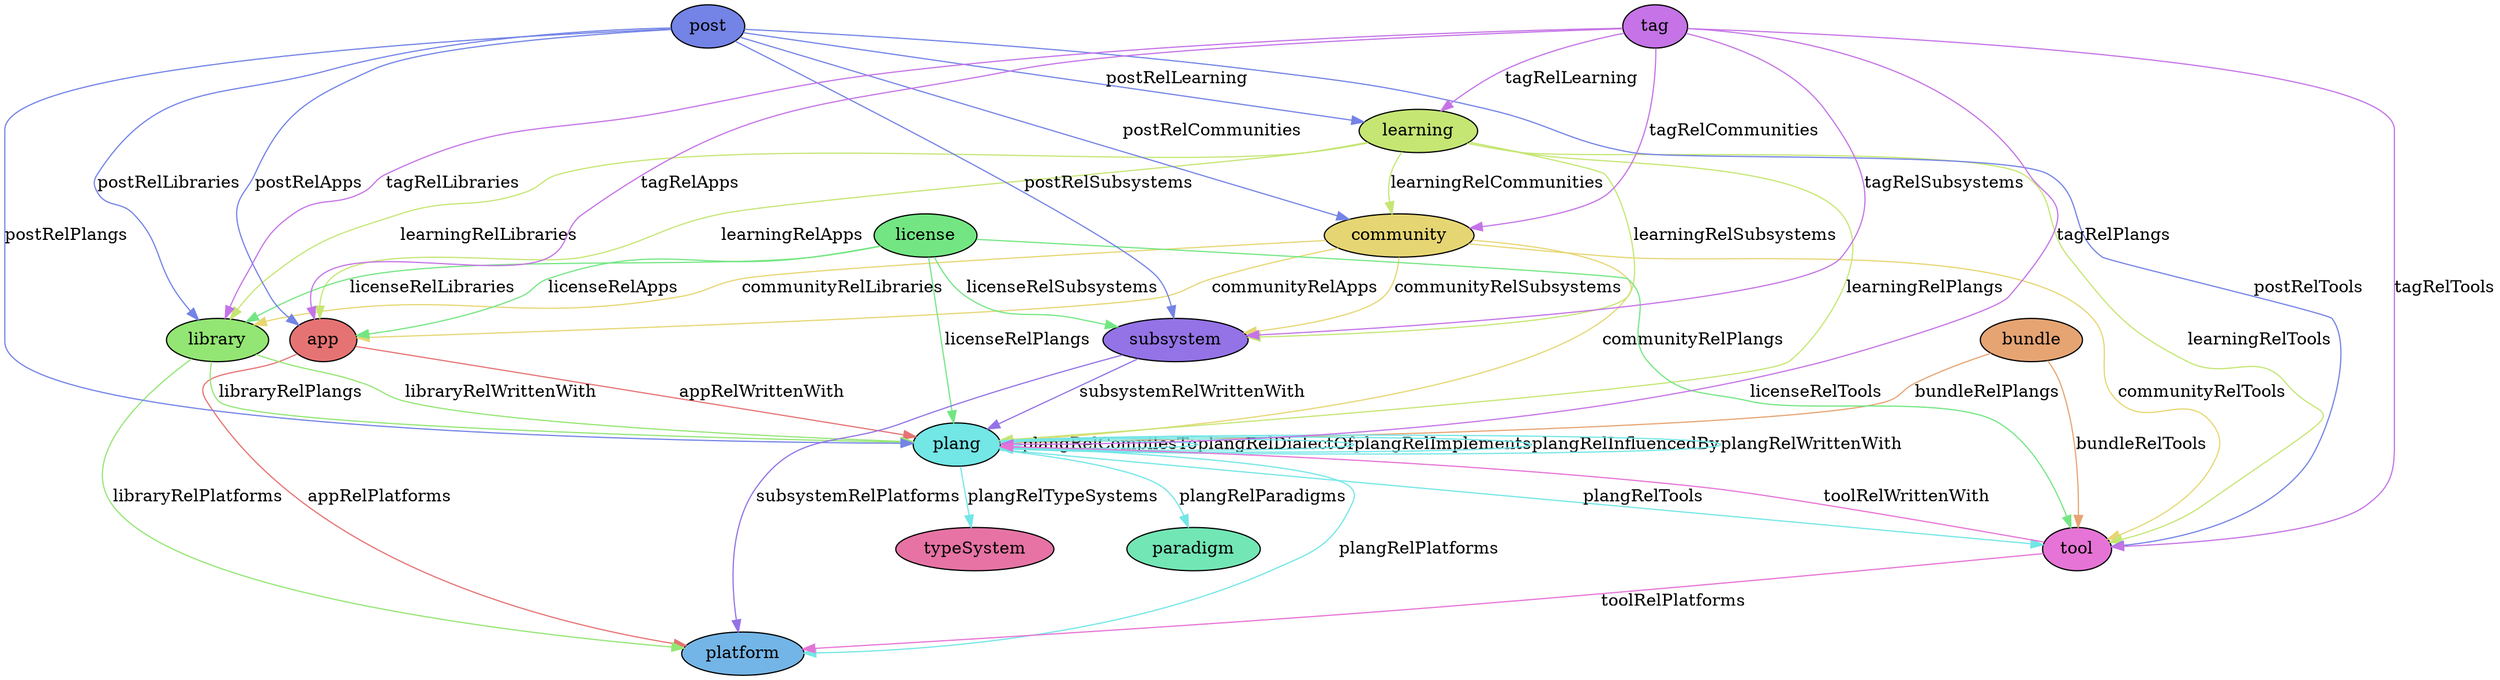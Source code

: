 digraph Plangs {
    app [style=filled, fillcolor="0 0.5 0.9", fontcolor="black"];
  bundle [style=filled, fillcolor="0.071 0.5 0.9", fontcolor="black"];
  community [style=filled, fillcolor="0.143 0.5 0.9", fontcolor="black"];
  learning [style=filled, fillcolor="0.214 0.5 0.9", fontcolor="black"];
  library [style=filled, fillcolor="0.286 0.5 0.9", fontcolor="black"];
  license [style=filled, fillcolor="0.357 0.5 0.9", fontcolor="black"];
  paradigm [style=filled, fillcolor="0.429 0.5 0.9", fontcolor="black"];
  plang [style=filled, fillcolor="0.5 0.5 0.9", fontcolor="black"];
  platform [style=filled, fillcolor="0.571 0.5 0.9", fontcolor="black"];
  post [style=filled, fillcolor="0.643 0.5 0.9", fontcolor="black"];
  subsystem [style=filled, fillcolor="0.714 0.5 0.9", fontcolor="black"];
  tag [style=filled, fillcolor="0.786 0.5 0.9", fontcolor="black"];
  tool [style=filled, fillcolor="0.857 0.5 0.9", fontcolor="black"];
  typeSystem [style=filled, fillcolor="0.929 0.5 0.9", fontcolor="black"];
    plang -> paradigm [label="plangRelParadigms" color="0.5 0.5 0.9"];
  plang -> platform [label="plangRelPlatforms" color="0.5 0.5 0.9"];
  plang -> tool [label="plangRelTools" color="0.5 0.5 0.9"];
  plang -> typeSystem [label="plangRelTypeSystems" color="0.5 0.5 0.9"];
  plang -> plang [label="plangRelCompilesTo" color="0.5 0.5 0.9"];
  plang -> plang [label="plangRelDialectOf" color="0.5 0.5 0.9"];
  plang -> plang [label="plangRelImplements" color="0.5 0.5 0.9"];
  plang -> plang [label="plangRelInfluencedBy" color="0.5 0.5 0.9"];
  plang -> plang [label="plangRelWrittenWith" color="0.5 0.5 0.9"];
  app -> plang [label="appRelWrittenWith" color="0 0.5 0.9"];
  bundle -> plang [label="bundleRelPlangs" color="0.071 0.5 0.9"];
  library -> plang [label="libraryRelPlangs" color="0.286 0.5 0.9"];
  library -> plang [label="libraryRelWrittenWith" color="0.286 0.5 0.9"];
  license -> plang [label="licenseRelPlangs" color="0.357 0.5 0.9"];
  subsystem -> plang [label="subsystemRelWrittenWith" color="0.714 0.5 0.9"];
  tool -> plang [label="toolRelWrittenWith" color="0.857 0.5 0.9"];
  tag -> app [label="tagRelApps" color="0.786 0.5 0.9"];
  tag -> community [label="tagRelCommunities" color="0.786 0.5 0.9"];
  tag -> learning [label="tagRelLearning" color="0.786 0.5 0.9"];
  tag -> library [label="tagRelLibraries" color="0.786 0.5 0.9"];
  tag -> plang [label="tagRelPlangs" color="0.786 0.5 0.9"];
  tag -> tool [label="tagRelTools" color="0.786 0.5 0.9"];
  tag -> subsystem [label="tagRelSubsystems" color="0.786 0.5 0.9"];
  post -> app [label="postRelApps" color="0.643 0.5 0.9"];
  post -> community [label="postRelCommunities" color="0.643 0.5 0.9"];
  post -> learning [label="postRelLearning" color="0.643 0.5 0.9"];
  post -> library [label="postRelLibraries" color="0.643 0.5 0.9"];
  post -> plang [label="postRelPlangs" color="0.643 0.5 0.9"];
  post -> tool [label="postRelTools" color="0.643 0.5 0.9"];
  post -> subsystem [label="postRelSubsystems" color="0.643 0.5 0.9"];
  community -> app [label="communityRelApps" color="0.143 0.5 0.9"];
  community -> library [label="communityRelLibraries" color="0.143 0.5 0.9"];
  community -> plang [label="communityRelPlangs" color="0.143 0.5 0.9"];
  community -> tool [label="communityRelTools" color="0.143 0.5 0.9"];
  community -> subsystem [label="communityRelSubsystems" color="0.143 0.5 0.9"];
  learning -> app [label="learningRelApps" color="0.214 0.5 0.9"];
  learning -> community [label="learningRelCommunities" color="0.214 0.5 0.9"];
  learning -> library [label="learningRelLibraries" color="0.214 0.5 0.9"];
  learning -> plang [label="learningRelPlangs" color="0.214 0.5 0.9"];
  learning -> tool [label="learningRelTools" color="0.214 0.5 0.9"];
  learning -> subsystem [label="learningRelSubsystems" color="0.214 0.5 0.9"];
  license -> app [label="licenseRelApps" color="0.357 0.5 0.9"];
  license -> library [label="licenseRelLibraries" color="0.357 0.5 0.9"];
  license -> tool [label="licenseRelTools" color="0.357 0.5 0.9"];
  license -> subsystem [label="licenseRelSubsystems" color="0.357 0.5 0.9"];
  app -> platform [label="appRelPlatforms" color="0 0.5 0.9"];
  bundle -> tool [label="bundleRelTools" color="0.071 0.5 0.9"];
  library -> platform [label="libraryRelPlatforms" color="0.286 0.5 0.9"];
  tool -> platform [label="toolRelPlatforms" color="0.857 0.5 0.9"];
  subsystem -> platform [label="subsystemRelPlatforms" color="0.714 0.5 0.9"];
  }